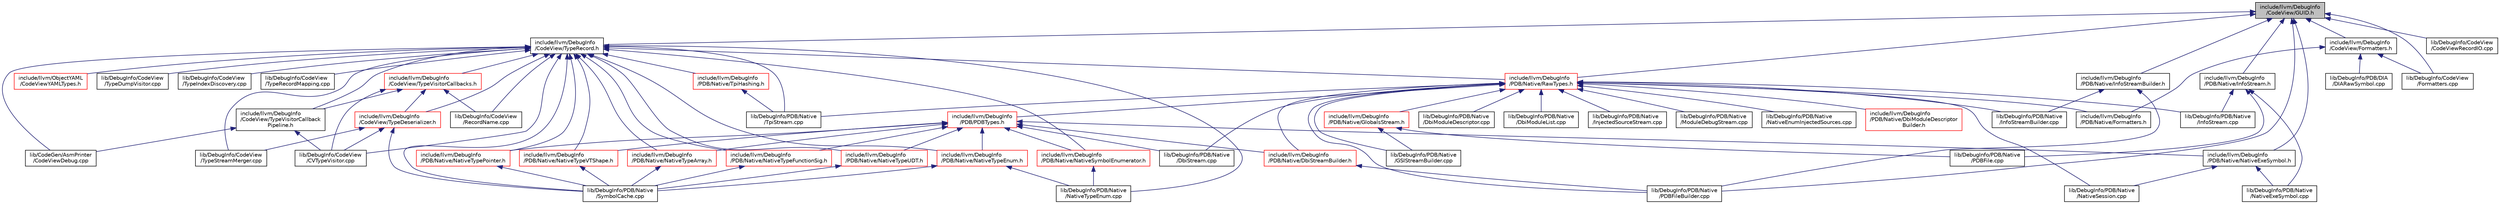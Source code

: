 digraph "include/llvm/DebugInfo/CodeView/GUID.h"
{
 // LATEX_PDF_SIZE
  bgcolor="transparent";
  edge [fontname="Helvetica",fontsize="10",labelfontname="Helvetica",labelfontsize="10"];
  node [fontname="Helvetica",fontsize="10",shape=record];
  Node1 [label="include/llvm/DebugInfo\l/CodeView/GUID.h",height=0.2,width=0.4,color="black", fillcolor="grey75", style="filled", fontcolor="black",tooltip=" "];
  Node1 -> Node2 [dir="back",color="midnightblue",fontsize="10",style="solid",fontname="Helvetica"];
  Node2 [label="include/llvm/DebugInfo\l/CodeView/Formatters.h",height=0.2,width=0.4,color="black",URL="$CodeView_2Formatters_8h.html",tooltip=" "];
  Node2 -> Node3 [dir="back",color="midnightblue",fontsize="10",style="solid",fontname="Helvetica"];
  Node3 [label="include/llvm/DebugInfo\l/PDB/Native/Formatters.h",height=0.2,width=0.4,color="black",URL="$PDB_2Native_2Formatters_8h.html",tooltip=" "];
  Node2 -> Node4 [dir="back",color="midnightblue",fontsize="10",style="solid",fontname="Helvetica"];
  Node4 [label="lib/DebugInfo/CodeView\l/Formatters.cpp",height=0.2,width=0.4,color="black",URL="$Formatters_8cpp.html",tooltip=" "];
  Node2 -> Node5 [dir="back",color="midnightblue",fontsize="10",style="solid",fontname="Helvetica"];
  Node5 [label="lib/DebugInfo/PDB/DIA\l/DIARawSymbol.cpp",height=0.2,width=0.4,color="black",URL="$DIARawSymbol_8cpp.html",tooltip=" "];
  Node1 -> Node6 [dir="back",color="midnightblue",fontsize="10",style="solid",fontname="Helvetica"];
  Node6 [label="include/llvm/DebugInfo\l/CodeView/TypeRecord.h",height=0.2,width=0.4,color="black",URL="$TypeRecord_8h.html",tooltip=" "];
  Node6 -> Node7 [dir="back",color="midnightblue",fontsize="10",style="solid",fontname="Helvetica"];
  Node7 [label="include/llvm/DebugInfo\l/CodeView/TypeDeserializer.h",height=0.2,width=0.4,color="red",URL="$TypeDeserializer_8h.html",tooltip=" "];
  Node7 -> Node35 [dir="back",color="midnightblue",fontsize="10",style="solid",fontname="Helvetica"];
  Node35 [label="lib/DebugInfo/CodeView\l/CVTypeVisitor.cpp",height=0.2,width=0.4,color="black",URL="$CVTypeVisitor_8cpp.html",tooltip=" "];
  Node7 -> Node37 [dir="back",color="midnightblue",fontsize="10",style="solid",fontname="Helvetica"];
  Node37 [label="lib/DebugInfo/CodeView\l/TypeStreamMerger.cpp",height=0.2,width=0.4,color="black",URL="$TypeStreamMerger_8cpp.html",tooltip=" "];
  Node7 -> Node33 [dir="back",color="midnightblue",fontsize="10",style="solid",fontname="Helvetica"];
  Node33 [label="lib/DebugInfo/PDB/Native\l/SymbolCache.cpp",height=0.2,width=0.4,color="black",URL="$SymbolCache_8cpp.html",tooltip=" "];
  Node6 -> Node40 [dir="back",color="midnightblue",fontsize="10",style="solid",fontname="Helvetica"];
  Node40 [label="include/llvm/DebugInfo\l/CodeView/TypeVisitorCallback\lPipeline.h",height=0.2,width=0.4,color="black",URL="$TypeVisitorCallbackPipeline_8h.html",tooltip=" "];
  Node40 -> Node41 [dir="back",color="midnightblue",fontsize="10",style="solid",fontname="Helvetica"];
  Node41 [label="lib/CodeGen/AsmPrinter\l/CodeViewDebug.cpp",height=0.2,width=0.4,color="black",URL="$CodeViewDebug_8cpp.html",tooltip=" "];
  Node40 -> Node35 [dir="back",color="midnightblue",fontsize="10",style="solid",fontname="Helvetica"];
  Node6 -> Node42 [dir="back",color="midnightblue",fontsize="10",style="solid",fontname="Helvetica"];
  Node42 [label="include/llvm/DebugInfo\l/CodeView/TypeVisitorCallbacks.h",height=0.2,width=0.4,color="red",URL="$TypeVisitorCallbacks_8h.html",tooltip=" "];
  Node42 -> Node7 [dir="back",color="midnightblue",fontsize="10",style="solid",fontname="Helvetica"];
  Node42 -> Node40 [dir="back",color="midnightblue",fontsize="10",style="solid",fontname="Helvetica"];
  Node42 -> Node35 [dir="back",color="midnightblue",fontsize="10",style="solid",fontname="Helvetica"];
  Node42 -> Node53 [dir="back",color="midnightblue",fontsize="10",style="solid",fontname="Helvetica"];
  Node53 [label="lib/DebugInfo/CodeView\l/RecordName.cpp",height=0.2,width=0.4,color="black",URL="$RecordName_8cpp.html",tooltip=" "];
  Node6 -> Node54 [dir="back",color="midnightblue",fontsize="10",style="solid",fontname="Helvetica"];
  Node54 [label="include/llvm/DebugInfo\l/PDB/Native/NativeSymbolEnumerator.h",height=0.2,width=0.4,color="red",URL="$NativeSymbolEnumerator_8h.html",tooltip=" "];
  Node54 -> Node27 [dir="back",color="midnightblue",fontsize="10",style="solid",fontname="Helvetica"];
  Node27 [label="lib/DebugInfo/PDB/Native\l/NativeTypeEnum.cpp",height=0.2,width=0.4,color="black",URL="$NativeTypeEnum_8cpp.html",tooltip=" "];
  Node6 -> Node55 [dir="back",color="midnightblue",fontsize="10",style="solid",fontname="Helvetica"];
  Node55 [label="include/llvm/DebugInfo\l/PDB/Native/NativeTypeArray.h",height=0.2,width=0.4,color="red",URL="$NativeTypeArray_8h.html",tooltip=" "];
  Node55 -> Node33 [dir="back",color="midnightblue",fontsize="10",style="solid",fontname="Helvetica"];
  Node6 -> Node56 [dir="back",color="midnightblue",fontsize="10",style="solid",fontname="Helvetica"];
  Node56 [label="include/llvm/DebugInfo\l/PDB/Native/NativeTypeEnum.h",height=0.2,width=0.4,color="red",URL="$NativeTypeEnum_8h.html",tooltip=" "];
  Node56 -> Node27 [dir="back",color="midnightblue",fontsize="10",style="solid",fontname="Helvetica"];
  Node56 -> Node33 [dir="back",color="midnightblue",fontsize="10",style="solid",fontname="Helvetica"];
  Node6 -> Node57 [dir="back",color="midnightblue",fontsize="10",style="solid",fontname="Helvetica"];
  Node57 [label="include/llvm/DebugInfo\l/PDB/Native/NativeTypeFunctionSig.h",height=0.2,width=0.4,color="red",URL="$NativeTypeFunctionSig_8h.html",tooltip=" "];
  Node57 -> Node33 [dir="back",color="midnightblue",fontsize="10",style="solid",fontname="Helvetica"];
  Node6 -> Node59 [dir="back",color="midnightblue",fontsize="10",style="solid",fontname="Helvetica"];
  Node59 [label="include/llvm/DebugInfo\l/PDB/Native/NativeTypePointer.h",height=0.2,width=0.4,color="red",URL="$NativeTypePointer_8h.html",tooltip=" "];
  Node59 -> Node33 [dir="back",color="midnightblue",fontsize="10",style="solid",fontname="Helvetica"];
  Node6 -> Node60 [dir="back",color="midnightblue",fontsize="10",style="solid",fontname="Helvetica"];
  Node60 [label="include/llvm/DebugInfo\l/PDB/Native/NativeTypeUDT.h",height=0.2,width=0.4,color="red",URL="$NativeTypeUDT_8h.html",tooltip=" "];
  Node60 -> Node33 [dir="back",color="midnightblue",fontsize="10",style="solid",fontname="Helvetica"];
  Node6 -> Node61 [dir="back",color="midnightblue",fontsize="10",style="solid",fontname="Helvetica"];
  Node61 [label="include/llvm/DebugInfo\l/PDB/Native/NativeTypeVTShape.h",height=0.2,width=0.4,color="red",URL="$NativeTypeVTShape_8h.html",tooltip=" "];
  Node61 -> Node33 [dir="back",color="midnightblue",fontsize="10",style="solid",fontname="Helvetica"];
  Node6 -> Node62 [dir="back",color="midnightblue",fontsize="10",style="solid",fontname="Helvetica"];
  Node62 [label="include/llvm/DebugInfo\l/PDB/Native/RawTypes.h",height=0.2,width=0.4,color="red",URL="$RawTypes_8h.html",tooltip=" "];
  Node62 -> Node63 [dir="back",color="midnightblue",fontsize="10",style="solid",fontname="Helvetica"];
  Node63 [label="include/llvm/DebugInfo\l/PDB/PDBTypes.h",height=0.2,width=0.4,color="red",URL="$PDBTypes_8h.html",tooltip=" "];
  Node63 -> Node182 [dir="back",color="midnightblue",fontsize="10",style="solid",fontname="Helvetica"];
  Node182 [label="include/llvm/DebugInfo\l/PDB/Native/DbiStreamBuilder.h",height=0.2,width=0.4,color="red",URL="$DbiStreamBuilder_8h.html",tooltip=" "];
  Node182 -> Node184 [dir="back",color="midnightblue",fontsize="10",style="solid",fontname="Helvetica"];
  Node184 [label="lib/DebugInfo/PDB/Native\l/PDBFileBuilder.cpp",height=0.2,width=0.4,color="black",URL="$PDBFileBuilder_8cpp.html",tooltip=" "];
  Node63 -> Node159 [dir="back",color="midnightblue",fontsize="10",style="solid",fontname="Helvetica"];
  Node159 [label="include/llvm/DebugInfo\l/PDB/Native/NativeExeSymbol.h",height=0.2,width=0.4,color="black",URL="$NativeExeSymbol_8h.html",tooltip=" "];
  Node159 -> Node17 [dir="back",color="midnightblue",fontsize="10",style="solid",fontname="Helvetica"];
  Node17 [label="lib/DebugInfo/PDB/Native\l/NativeExeSymbol.cpp",height=0.2,width=0.4,color="black",URL="$NativeExeSymbol_8cpp.html",tooltip=" "];
  Node159 -> Node23 [dir="back",color="midnightblue",fontsize="10",style="solid",fontname="Helvetica"];
  Node23 [label="lib/DebugInfo/PDB/Native\l/NativeSession.cpp",height=0.2,width=0.4,color="black",URL="$NativeSession_8cpp.html",tooltip=" "];
  Node63 -> Node54 [dir="back",color="midnightblue",fontsize="10",style="solid",fontname="Helvetica"];
  Node63 -> Node55 [dir="back",color="midnightblue",fontsize="10",style="solid",fontname="Helvetica"];
  Node63 -> Node56 [dir="back",color="midnightblue",fontsize="10",style="solid",fontname="Helvetica"];
  Node63 -> Node57 [dir="back",color="midnightblue",fontsize="10",style="solid",fontname="Helvetica"];
  Node63 -> Node59 [dir="back",color="midnightblue",fontsize="10",style="solid",fontname="Helvetica"];
  Node63 -> Node60 [dir="back",color="midnightblue",fontsize="10",style="solid",fontname="Helvetica"];
  Node63 -> Node61 [dir="back",color="midnightblue",fontsize="10",style="solid",fontname="Helvetica"];
  Node63 -> Node180 [dir="back",color="midnightblue",fontsize="10",style="solid",fontname="Helvetica"];
  Node180 [label="lib/DebugInfo/PDB/Native\l/DbiStream.cpp",height=0.2,width=0.4,color="black",URL="$DbiStream_8cpp.html",tooltip=" "];
  Node62 -> Node188 [dir="back",color="midnightblue",fontsize="10",style="solid",fontname="Helvetica"];
  Node188 [label="include/llvm/DebugInfo\l/PDB/Native/DbiModuleDescriptor\lBuilder.h",height=0.2,width=0.4,color="red",URL="$DbiModuleDescriptorBuilder_8h.html",tooltip=" "];
  Node62 -> Node182 [dir="back",color="midnightblue",fontsize="10",style="solid",fontname="Helvetica"];
  Node62 -> Node3 [dir="back",color="midnightblue",fontsize="10",style="solid",fontname="Helvetica"];
  Node62 -> Node190 [dir="back",color="midnightblue",fontsize="10",style="solid",fontname="Helvetica"];
  Node190 [label="include/llvm/DebugInfo\l/PDB/Native/GlobalsStream.h",height=0.2,width=0.4,color="red",URL="$GlobalsStream_8h.html",tooltip=" "];
  Node190 -> Node192 [dir="back",color="midnightblue",fontsize="10",style="solid",fontname="Helvetica"];
  Node192 [label="lib/DebugInfo/PDB/Native\l/GSIStreamBuilder.cpp",height=0.2,width=0.4,color="black",URL="$GSIStreamBuilder_8cpp.html",tooltip=" "];
  Node190 -> Node181 [dir="back",color="midnightblue",fontsize="10",style="solid",fontname="Helvetica"];
  Node181 [label="lib/DebugInfo/PDB/Native\l/PDBFile.cpp",height=0.2,width=0.4,color="black",URL="$PDBFile_8cpp.html",tooltip=" "];
  Node62 -> Node196 [dir="back",color="midnightblue",fontsize="10",style="solid",fontname="Helvetica"];
  Node196 [label="lib/DebugInfo/PDB/Native\l/DbiModuleDescriptor.cpp",height=0.2,width=0.4,color="black",URL="$DbiModuleDescriptor_8cpp.html",tooltip=" "];
  Node62 -> Node197 [dir="back",color="midnightblue",fontsize="10",style="solid",fontname="Helvetica"];
  Node197 [label="lib/DebugInfo/PDB/Native\l/DbiModuleList.cpp",height=0.2,width=0.4,color="black",URL="$DbiModuleList_8cpp.html",tooltip=" "];
  Node62 -> Node180 [dir="back",color="midnightblue",fontsize="10",style="solid",fontname="Helvetica"];
  Node62 -> Node192 [dir="back",color="midnightblue",fontsize="10",style="solid",fontname="Helvetica"];
  Node62 -> Node198 [dir="back",color="midnightblue",fontsize="10",style="solid",fontname="Helvetica"];
  Node198 [label="lib/DebugInfo/PDB/Native\l/InfoStream.cpp",height=0.2,width=0.4,color="black",URL="$InfoStream_8cpp.html",tooltip=" "];
  Node62 -> Node199 [dir="back",color="midnightblue",fontsize="10",style="solid",fontname="Helvetica"];
  Node199 [label="lib/DebugInfo/PDB/Native\l/InfoStreamBuilder.cpp",height=0.2,width=0.4,color="black",URL="$InfoStreamBuilder_8cpp.html",tooltip=" "];
  Node62 -> Node200 [dir="back",color="midnightblue",fontsize="10",style="solid",fontname="Helvetica"];
  Node200 [label="lib/DebugInfo/PDB/Native\l/InjectedSourceStream.cpp",height=0.2,width=0.4,color="black",URL="$InjectedSourceStream_8cpp.html",tooltip=" "];
  Node62 -> Node201 [dir="back",color="midnightblue",fontsize="10",style="solid",fontname="Helvetica"];
  Node201 [label="lib/DebugInfo/PDB/Native\l/ModuleDebugStream.cpp",height=0.2,width=0.4,color="black",URL="$ModuleDebugStream_8cpp.html",tooltip=" "];
  Node62 -> Node202 [dir="back",color="midnightblue",fontsize="10",style="solid",fontname="Helvetica"];
  Node202 [label="lib/DebugInfo/PDB/Native\l/NativeEnumInjectedSources.cpp",height=0.2,width=0.4,color="black",URL="$NativeEnumInjectedSources_8cpp.html",tooltip=" "];
  Node62 -> Node23 [dir="back",color="midnightblue",fontsize="10",style="solid",fontname="Helvetica"];
  Node62 -> Node184 [dir="back",color="midnightblue",fontsize="10",style="solid",fontname="Helvetica"];
  Node62 -> Node205 [dir="back",color="midnightblue",fontsize="10",style="solid",fontname="Helvetica"];
  Node205 [label="lib/DebugInfo/PDB/Native\l/TpiStream.cpp",height=0.2,width=0.4,color="black",URL="$TpiStream_8cpp.html",tooltip=" "];
  Node6 -> Node207 [dir="back",color="midnightblue",fontsize="10",style="solid",fontname="Helvetica"];
  Node207 [label="include/llvm/DebugInfo\l/PDB/Native/TpiHashing.h",height=0.2,width=0.4,color="red",URL="$TpiHashing_8h.html",tooltip=" "];
  Node207 -> Node205 [dir="back",color="midnightblue",fontsize="10",style="solid",fontname="Helvetica"];
  Node6 -> Node208 [dir="back",color="midnightblue",fontsize="10",style="solid",fontname="Helvetica"];
  Node208 [label="include/llvm/ObjectYAML\l/CodeViewYAMLTypes.h",height=0.2,width=0.4,color="red",URL="$CodeViewYAMLTypes_8h.html",tooltip=" "];
  Node6 -> Node41 [dir="back",color="midnightblue",fontsize="10",style="solid",fontname="Helvetica"];
  Node6 -> Node35 [dir="back",color="midnightblue",fontsize="10",style="solid",fontname="Helvetica"];
  Node6 -> Node53 [dir="back",color="midnightblue",fontsize="10",style="solid",fontname="Helvetica"];
  Node6 -> Node44 [dir="back",color="midnightblue",fontsize="10",style="solid",fontname="Helvetica"];
  Node44 [label="lib/DebugInfo/CodeView\l/TypeDumpVisitor.cpp",height=0.2,width=0.4,color="black",URL="$TypeDumpVisitor_8cpp.html",tooltip=" "];
  Node6 -> Node219 [dir="back",color="midnightblue",fontsize="10",style="solid",fontname="Helvetica"];
  Node219 [label="lib/DebugInfo/CodeView\l/TypeIndexDiscovery.cpp",height=0.2,width=0.4,color="black",URL="$TypeIndexDiscovery_8cpp.html",tooltip=" "];
  Node6 -> Node52 [dir="back",color="midnightblue",fontsize="10",style="solid",fontname="Helvetica"];
  Node52 [label="lib/DebugInfo/CodeView\l/TypeRecordMapping.cpp",height=0.2,width=0.4,color="black",URL="$TypeRecordMapping_8cpp.html",tooltip=" "];
  Node6 -> Node37 [dir="back",color="midnightblue",fontsize="10",style="solid",fontname="Helvetica"];
  Node6 -> Node27 [dir="back",color="midnightblue",fontsize="10",style="solid",fontname="Helvetica"];
  Node6 -> Node33 [dir="back",color="midnightblue",fontsize="10",style="solid",fontname="Helvetica"];
  Node6 -> Node205 [dir="back",color="midnightblue",fontsize="10",style="solid",fontname="Helvetica"];
  Node1 -> Node220 [dir="back",color="midnightblue",fontsize="10",style="solid",fontname="Helvetica"];
  Node220 [label="include/llvm/DebugInfo\l/PDB/Native/InfoStream.h",height=0.2,width=0.4,color="black",URL="$InfoStream_8h.html",tooltip=" "];
  Node220 -> Node198 [dir="back",color="midnightblue",fontsize="10",style="solid",fontname="Helvetica"];
  Node220 -> Node17 [dir="back",color="midnightblue",fontsize="10",style="solid",fontname="Helvetica"];
  Node220 -> Node181 [dir="back",color="midnightblue",fontsize="10",style="solid",fontname="Helvetica"];
  Node1 -> Node221 [dir="back",color="midnightblue",fontsize="10",style="solid",fontname="Helvetica"];
  Node221 [label="include/llvm/DebugInfo\l/PDB/Native/InfoStreamBuilder.h",height=0.2,width=0.4,color="black",URL="$InfoStreamBuilder_8h.html",tooltip=" "];
  Node221 -> Node199 [dir="back",color="midnightblue",fontsize="10",style="solid",fontname="Helvetica"];
  Node221 -> Node184 [dir="back",color="midnightblue",fontsize="10",style="solid",fontname="Helvetica"];
  Node1 -> Node159 [dir="back",color="midnightblue",fontsize="10",style="solid",fontname="Helvetica"];
  Node1 -> Node62 [dir="back",color="midnightblue",fontsize="10",style="solid",fontname="Helvetica"];
  Node1 -> Node222 [dir="back",color="midnightblue",fontsize="10",style="solid",fontname="Helvetica"];
  Node222 [label="lib/DebugInfo/CodeView\l/CodeViewRecordIO.cpp",height=0.2,width=0.4,color="black",URL="$CodeViewRecordIO_8cpp.html",tooltip=" "];
  Node1 -> Node4 [dir="back",color="midnightblue",fontsize="10",style="solid",fontname="Helvetica"];
  Node1 -> Node184 [dir="back",color="midnightblue",fontsize="10",style="solid",fontname="Helvetica"];
}
